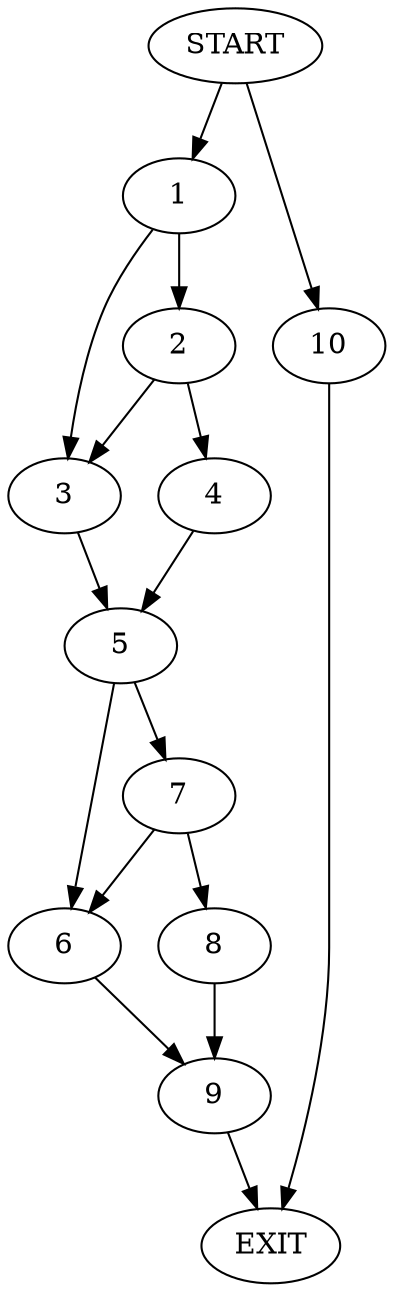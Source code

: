 digraph {
0 [label="START"]
11 [label="EXIT"]
0 -> 1
1 -> 2
1 -> 3
2 -> 4
2 -> 3
3 -> 5
4 -> 5
5 -> 6
5 -> 7
7 -> 6
7 -> 8
6 -> 9
8 -> 9
9 -> 11
0 -> 10
10 -> 11
}
